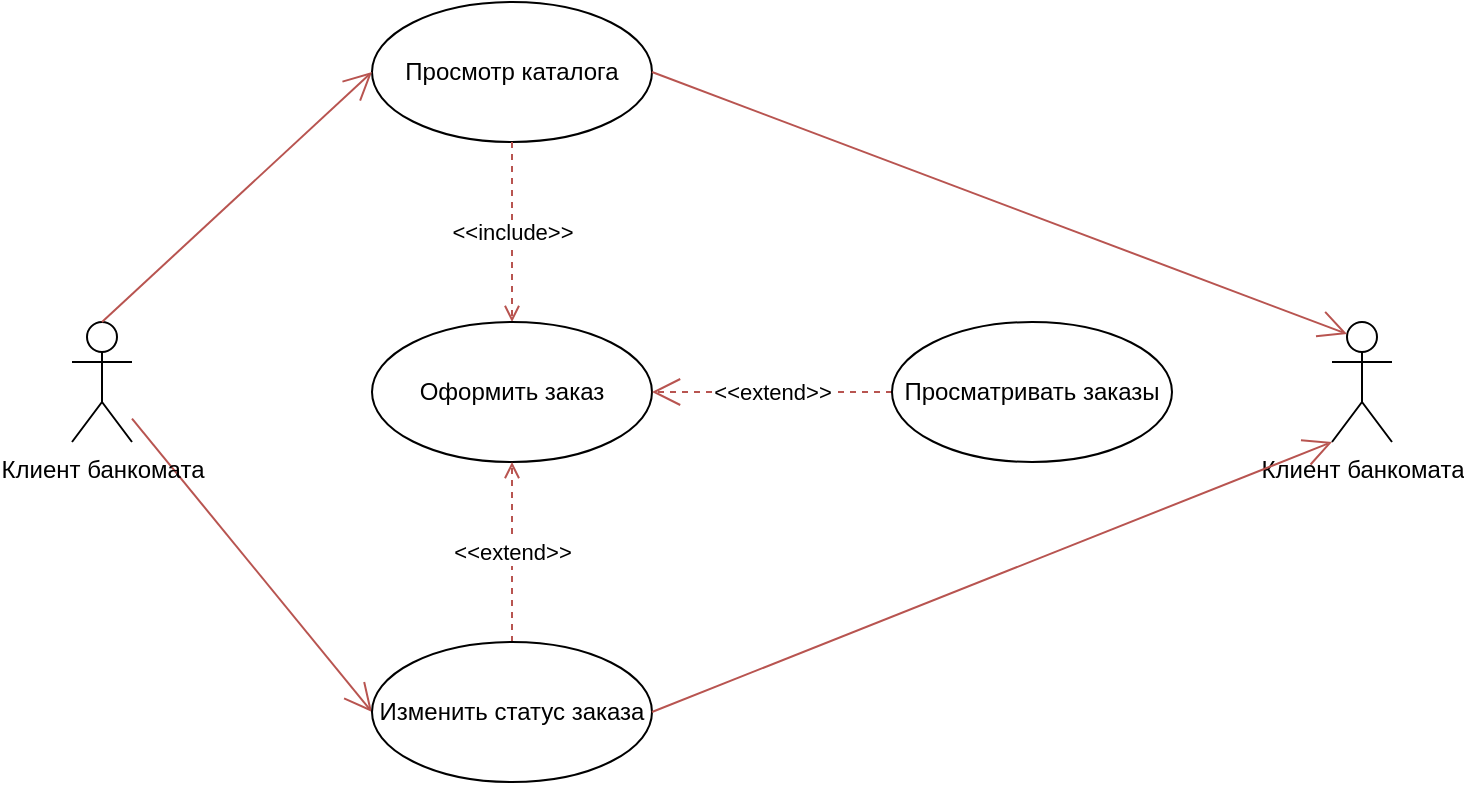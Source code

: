 <mxfile version="13.7.5" type="device"><diagram id="sRtl8BzuaZBFQHYBOQyp" name="Page-1"><mxGraphModel dx="981" dy="547" grid="1" gridSize="10" guides="1" tooltips="1" connect="1" arrows="1" fold="1" page="1" pageScale="1" pageWidth="827" pageHeight="1169" math="0" shadow="0"><root><mxCell id="0"/><mxCell id="1" parent="0"/><mxCell id="gWYHH88n79dhSp1Qy9la-2" style="rounded=1;orthogonalLoop=1;jettySize=auto;html=1;entryX=0;entryY=0.5;entryDx=0;entryDy=0;endArrow=open;endFill=0;fillColor=#f8cecc;strokeColor=#b85450;endSize=12;startSize=6;" edge="1" parent="1" source="PWqwo7NNNlTT2nHvl_kv-25" target="PWqwo7NNNlTT2nHvl_kv-30"><mxGeometry relative="1" as="geometry"/></mxCell><mxCell id="PWqwo7NNNlTT2nHvl_kv-25" value="Клиент банкомата" style="shape=umlActor;verticalLabelPosition=bottom;verticalAlign=top;html=1;" parent="1" vertex="1"><mxGeometry x="240" y="400" width="30" height="60" as="geometry"/></mxCell><mxCell id="PWqwo7NNNlTT2nHvl_kv-28" value="Просмотр каталога" style="ellipse;whiteSpace=wrap;html=1;" parent="1" vertex="1"><mxGeometry x="390" y="240" width="140" height="70" as="geometry"/></mxCell><mxCell id="PWqwo7NNNlTT2nHvl_kv-51" value="&amp;lt;&amp;lt;include&amp;gt;&amp;gt;" style="edgeStyle=none;rounded=0;orthogonalLoop=1;jettySize=auto;html=1;exitX=0.5;exitY=1;exitDx=0;exitDy=0;dashed=1;endArrow=open;endFill=0;entryX=0.5;entryY=0;entryDx=0;entryDy=0;fillColor=#f8cecc;strokeColor=#b85450;" parent="1" source="PWqwo7NNNlTT2nHvl_kv-28" target="PWqwo7NNNlTT2nHvl_kv-29" edge="1"><mxGeometry relative="1" as="geometry"><mxPoint x="550" y="360" as="targetPoint"/></mxGeometry></mxCell><mxCell id="PWqwo7NNNlTT2nHvl_kv-29" value="Оформить заказ" style="ellipse;whiteSpace=wrap;html=1;" parent="1" vertex="1"><mxGeometry x="390" y="400" width="140" height="70" as="geometry"/></mxCell><mxCell id="PWqwo7NNNlTT2nHvl_kv-49" value="&amp;lt;&amp;lt;extend&amp;gt;&amp;gt;" style="edgeStyle=none;rounded=0;orthogonalLoop=1;jettySize=auto;html=1;exitX=0.5;exitY=0;exitDx=0;exitDy=0;endArrow=open;endFill=0;dashed=1;entryX=0.5;entryY=1;entryDx=0;entryDy=0;fillColor=#f8cecc;strokeColor=#b85450;" parent="1" source="PWqwo7NNNlTT2nHvl_kv-30" target="PWqwo7NNNlTT2nHvl_kv-29" edge="1"><mxGeometry relative="1" as="geometry"><mxPoint x="520" y="530" as="targetPoint"/></mxGeometry></mxCell><mxCell id="PWqwo7NNNlTT2nHvl_kv-30" value="Изменить статус заказа" style="ellipse;whiteSpace=wrap;html=1;" parent="1" vertex="1"><mxGeometry x="390" y="560" width="140" height="70" as="geometry"/></mxCell><mxCell id="PWqwo7NNNlTT2nHvl_kv-39" value="" style="endArrow=open;endFill=0;endSize=12;html=1;entryX=0;entryY=0.5;entryDx=0;entryDy=0;exitX=0.5;exitY=0;exitDx=0;exitDy=0;exitPerimeter=0;fillColor=#f8cecc;strokeColor=#b85450;" parent="1" source="PWqwo7NNNlTT2nHvl_kv-25" target="PWqwo7NNNlTT2nHvl_kv-28" edge="1"><mxGeometry width="160" relative="1" as="geometry"><mxPoint x="490" y="470" as="sourcePoint"/><mxPoint x="380" y="270" as="targetPoint"/></mxGeometry></mxCell><mxCell id="gWYHH88n79dhSp1Qy9la-3" value="&amp;lt;&amp;lt;extend&amp;gt;&amp;gt;" style="edgeStyle=none;rounded=1;orthogonalLoop=1;jettySize=auto;html=1;entryX=1;entryY=0.5;entryDx=0;entryDy=0;startSize=6;endArrow=open;endFill=0;endSize=12;fillColor=#f8cecc;strokeColor=#b85450;dashed=1;" edge="1" parent="1" source="PWqwo7NNNlTT2nHvl_kv-46" target="PWqwo7NNNlTT2nHvl_kv-29"><mxGeometry relative="1" as="geometry"/></mxCell><mxCell id="PWqwo7NNNlTT2nHvl_kv-46" value="Просматривать заказы" style="ellipse;whiteSpace=wrap;html=1;" parent="1" vertex="1"><mxGeometry x="650" y="400" width="140" height="70" as="geometry"/></mxCell><mxCell id="gWYHH88n79dhSp1Qy9la-4" value="Клиент банкомата" style="shape=umlActor;verticalLabelPosition=bottom;verticalAlign=top;html=1;" vertex="1" parent="1"><mxGeometry x="870" y="400" width="30" height="60" as="geometry"/></mxCell><mxCell id="gWYHH88n79dhSp1Qy9la-5" value="" style="endArrow=open;endFill=0;endSize=12;html=1;entryX=0.25;entryY=0.1;entryDx=0;entryDy=0;exitX=1;exitY=0.5;exitDx=0;exitDy=0;fillColor=#f8cecc;strokeColor=#b85450;entryPerimeter=0;" edge="1" parent="1" source="PWqwo7NNNlTT2nHvl_kv-28" target="gWYHH88n79dhSp1Qy9la-4"><mxGeometry width="160" relative="1" as="geometry"><mxPoint x="245.0" y="470" as="sourcePoint"/><mxPoint x="400" y="285" as="targetPoint"/></mxGeometry></mxCell><mxCell id="gWYHH88n79dhSp1Qy9la-6" value="" style="endArrow=open;endFill=0;endSize=12;html=1;entryX=0;entryY=1;entryDx=0;entryDy=0;exitX=1;exitY=0.5;exitDx=0;exitDy=0;fillColor=#f8cecc;strokeColor=#b85450;entryPerimeter=0;" edge="1" parent="1" source="PWqwo7NNNlTT2nHvl_kv-30" target="gWYHH88n79dhSp1Qy9la-4"><mxGeometry width="160" relative="1" as="geometry"><mxPoint x="610.0" y="735" as="sourcePoint"/><mxPoint x="765" y="550" as="targetPoint"/></mxGeometry></mxCell></root></mxGraphModel></diagram></mxfile>